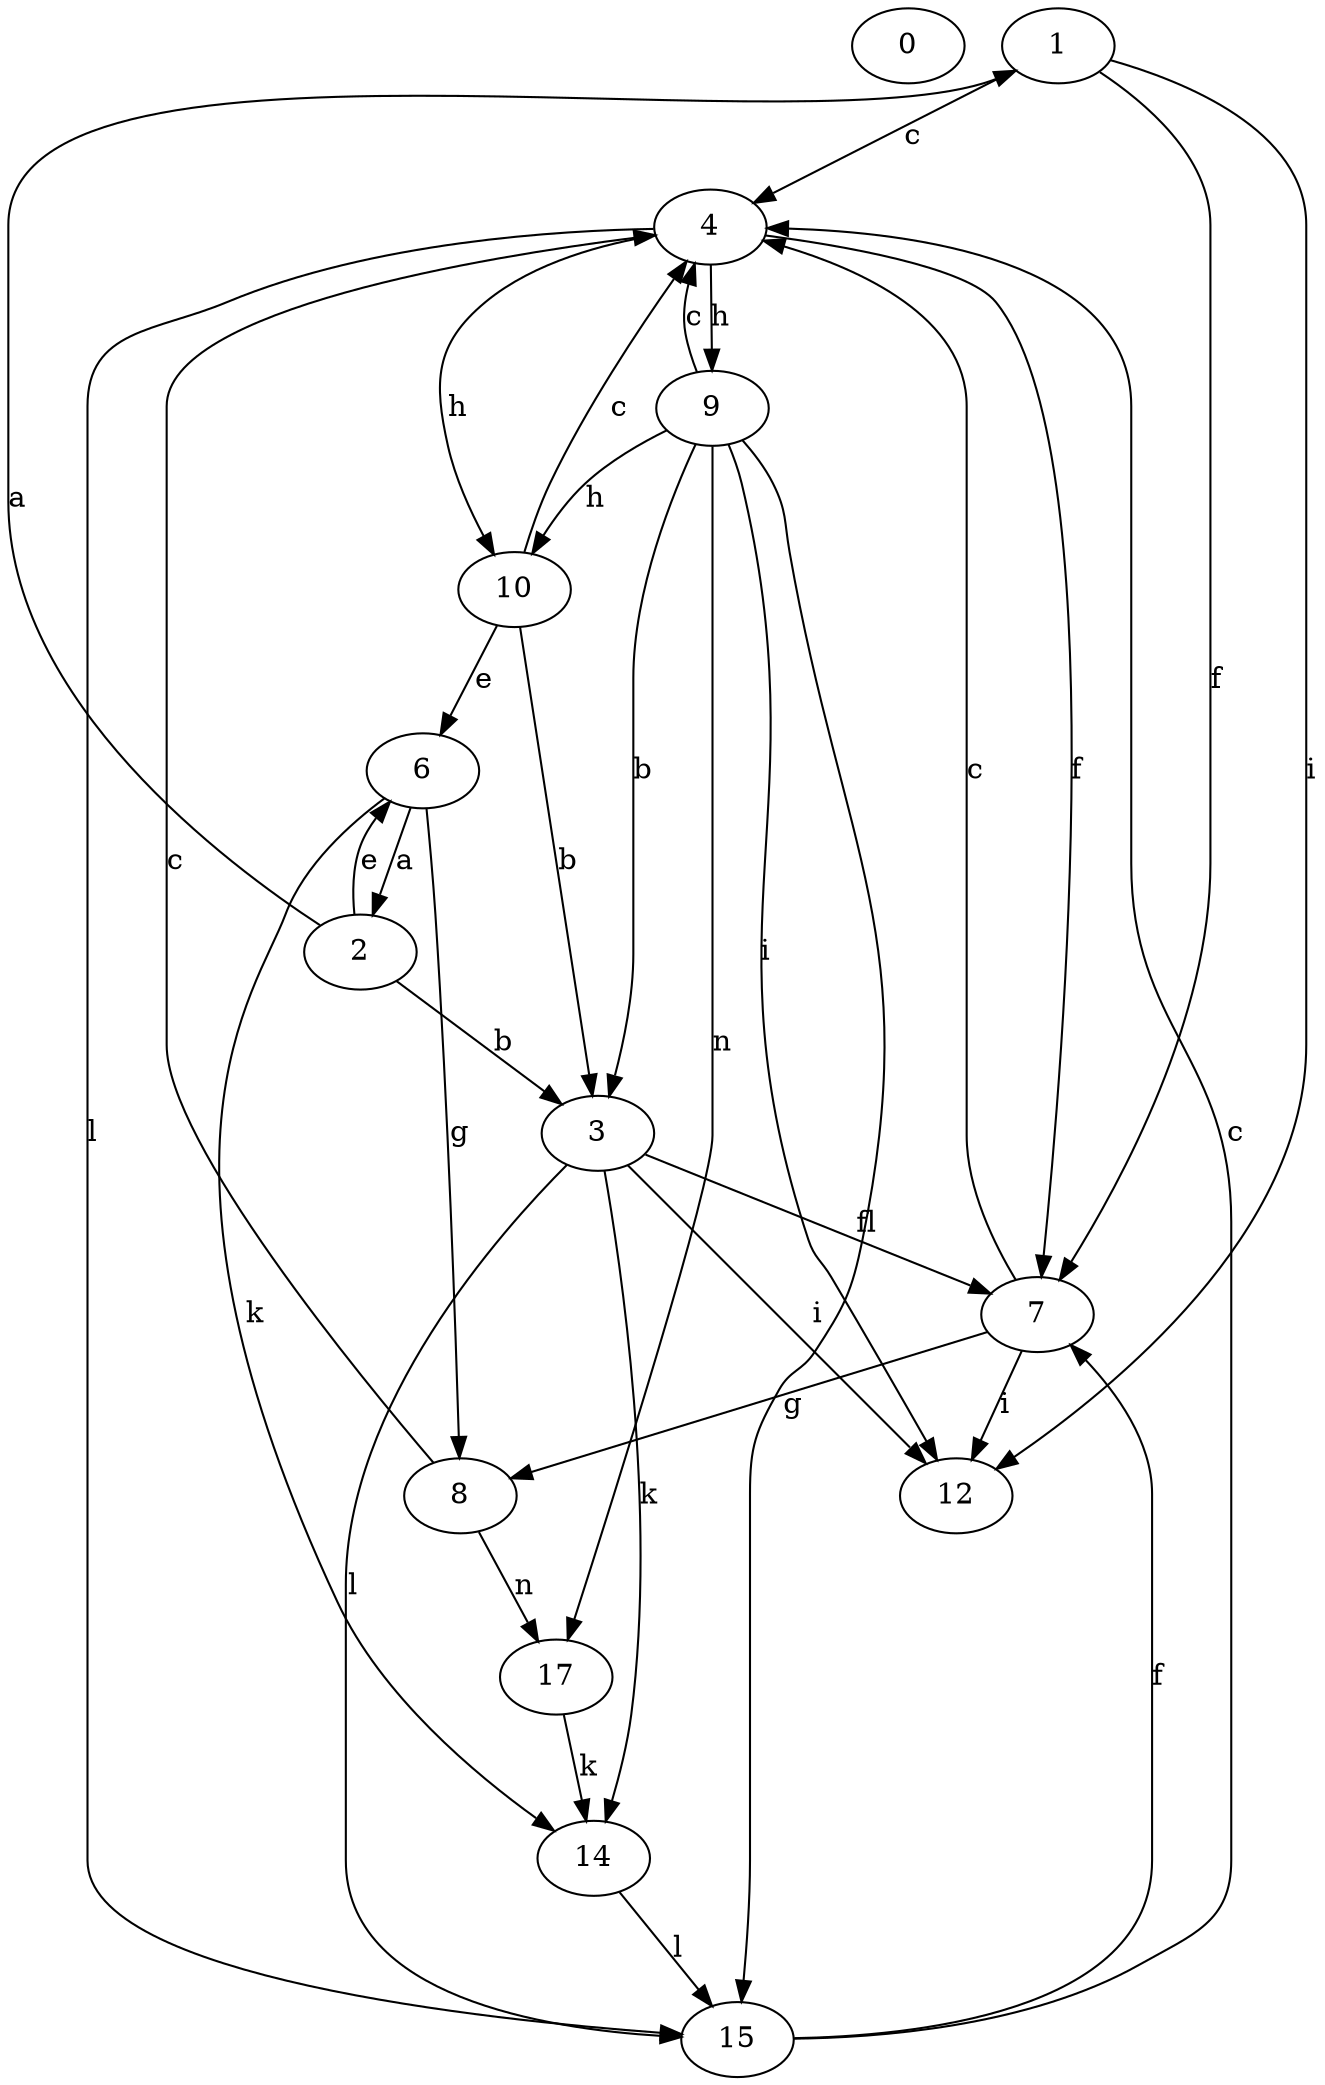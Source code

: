 strict digraph  {
0;
1;
2;
3;
4;
6;
7;
8;
9;
10;
12;
14;
15;
17;
1 -> 4  [label=c];
1 -> 7  [label=f];
1 -> 12  [label=i];
2 -> 1  [label=a];
2 -> 3  [label=b];
2 -> 6  [label=e];
3 -> 7  [label=f];
3 -> 12  [label=i];
3 -> 14  [label=k];
3 -> 15  [label=l];
4 -> 7  [label=f];
4 -> 9  [label=h];
4 -> 10  [label=h];
4 -> 15  [label=l];
6 -> 2  [label=a];
6 -> 8  [label=g];
6 -> 14  [label=k];
7 -> 4  [label=c];
7 -> 8  [label=g];
7 -> 12  [label=i];
8 -> 4  [label=c];
8 -> 17  [label=n];
9 -> 3  [label=b];
9 -> 4  [label=c];
9 -> 10  [label=h];
9 -> 12  [label=i];
9 -> 15  [label=l];
9 -> 17  [label=n];
10 -> 3  [label=b];
10 -> 4  [label=c];
10 -> 6  [label=e];
14 -> 15  [label=l];
15 -> 4  [label=c];
15 -> 7  [label=f];
17 -> 14  [label=k];
}
